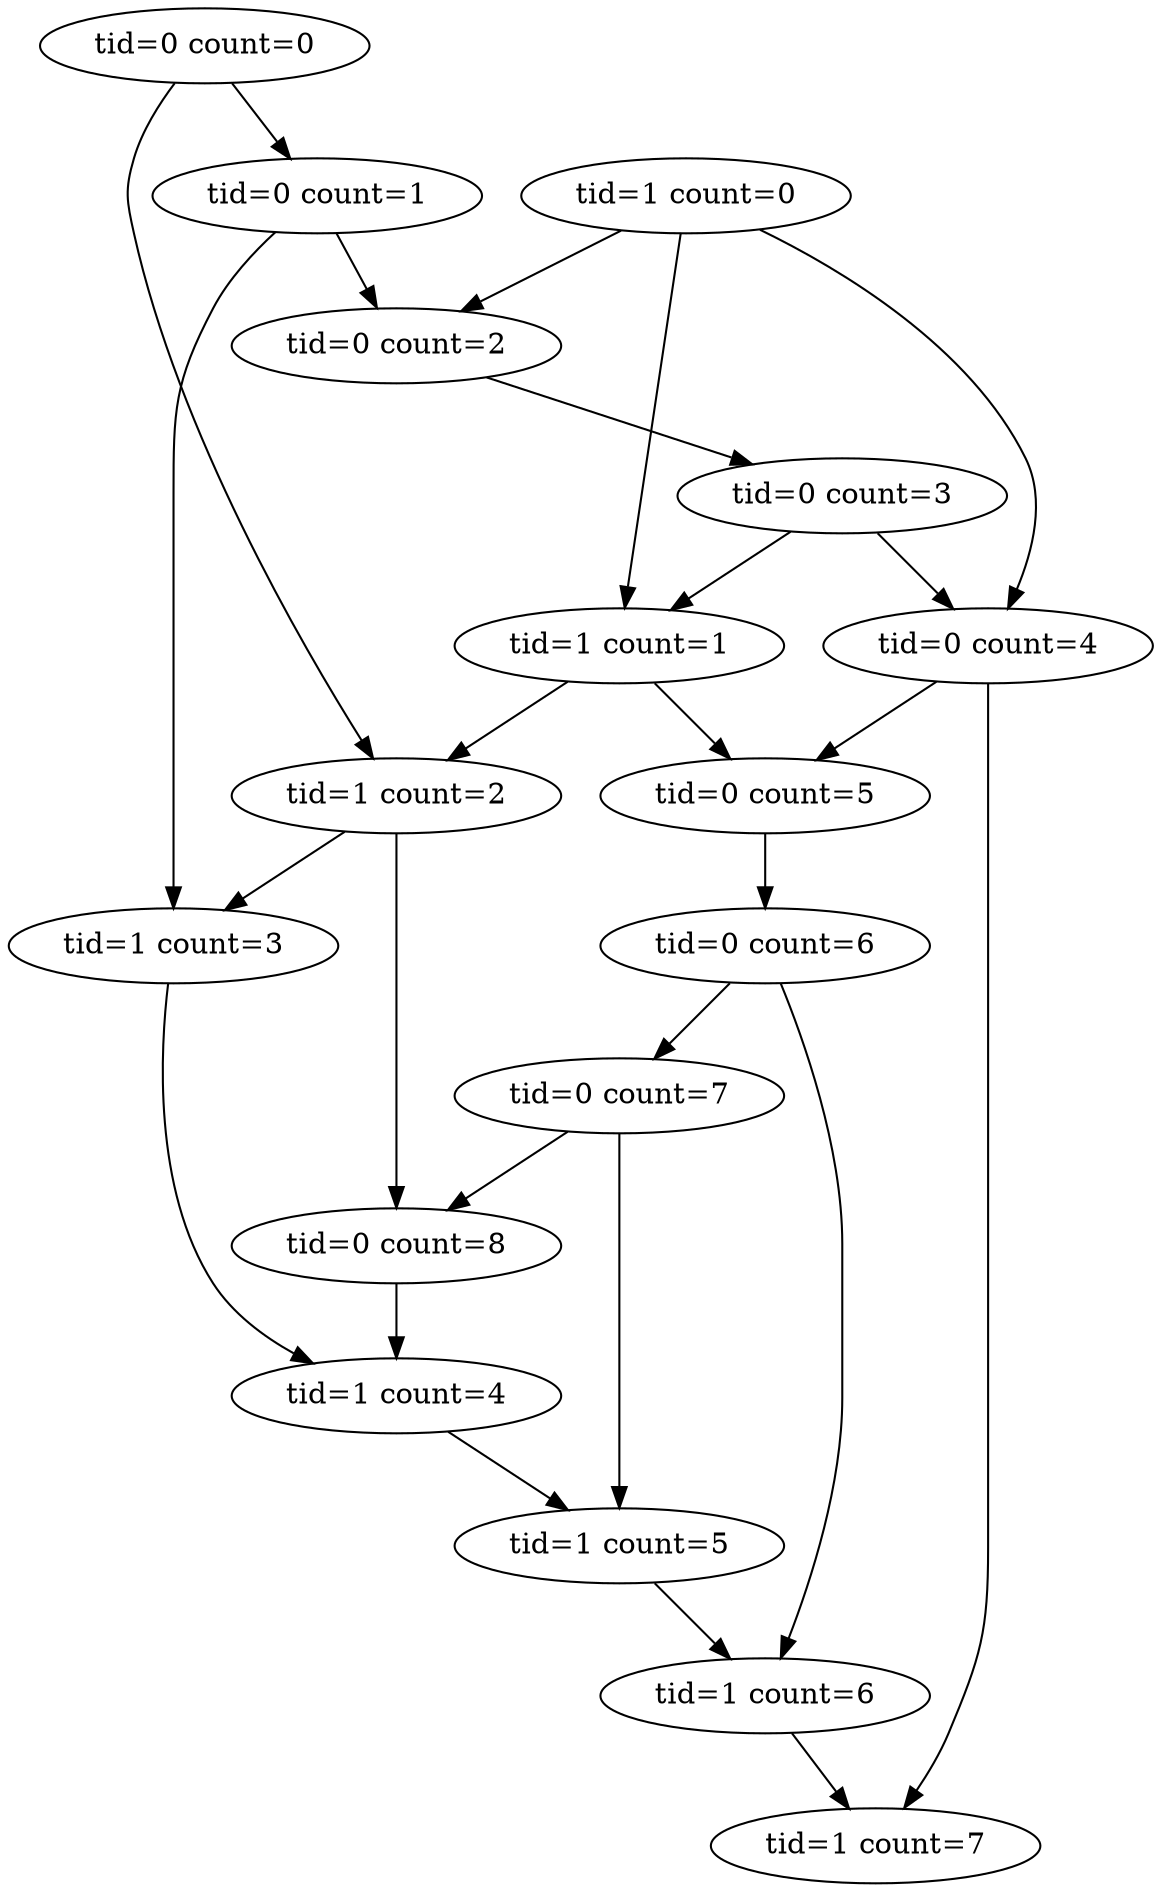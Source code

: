 digraph G {
0 [count=0, is_write=0, label="tid=0 count=0", start_addr=0, tid=0];
1 [count=1, is_write=0, label="tid=0 count=1", start_addr=0, tid=0];
2 [count=2, is_write=0, label="tid=0 count=2", start_addr=0, tid=0];
3 [count=3, is_write=0, label="tid=0 count=3", start_addr=0, tid=0];
4 [count=4, is_write=0, label="tid=0 count=4", start_addr=0, tid=0];
5 [count=5, is_write=0, label="tid=0 count=5", start_addr=0, tid=0];
6 [count=6, is_write=0, label="tid=0 count=6", start_addr=0, tid=0];
7 [count=7, is_write=0, label="tid=0 count=7", start_addr=0, tid=0];
8 [count=8, is_write=0, label="tid=0 count=8", start_addr=0, tid=0];
10 [count=0, is_write=0, label="tid=1 count=0", start_addr=0, tid=1];
11 [count=1, is_write=0, label="tid=1 count=1", start_addr=0, tid=1];
12 [count=2, is_write=0, label="tid=1 count=2", start_addr=0, tid=1];
13 [count=3, is_write=0, label="tid=1 count=3", start_addr=0, tid=1];
14 [count=4, is_write=0, label="tid=1 count=4", start_addr=0, tid=1];
15 [count=5, is_write=0, label="tid=1 count=5", start_addr=0, tid=1];
16 [count=6, is_write=0, label="tid=1 count=6", start_addr=0, tid=1];
17 [count=7, is_write=0, label="tid=1 count=7", start_addr=0, tid=1];
0->1 ;
1->2 ;
2->3 ;
3->4 ;
4->5 ;
5->6 ;
6->7 ;
7->8 ;
10->11 ;
11->12 ;
12->13 ;
13->14 ;
14->15 ;
15->16 ;
16->17 ;
0->12 ;
1->13 ;
3->11 ;
4->17 ;
6->16 ;
7->15 ;
8->14 ;
10->4 ;
10->2 ;
11->5 ;
12->8 ;
}
